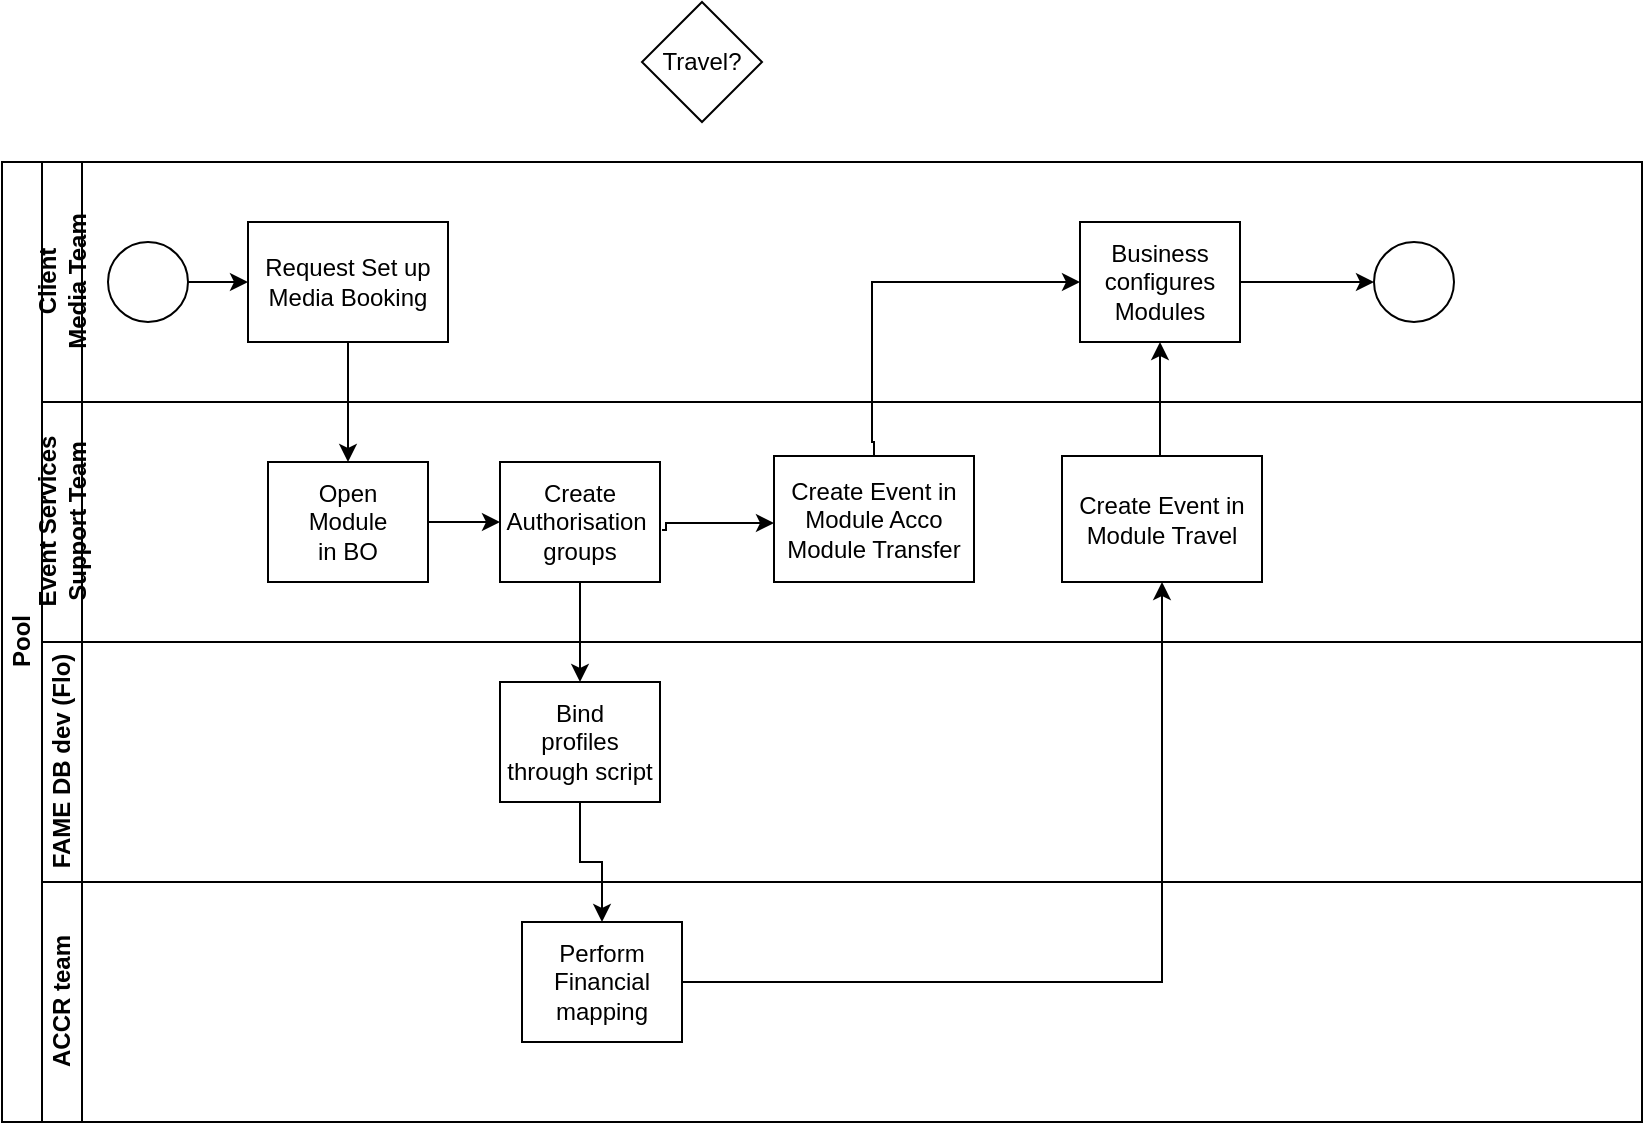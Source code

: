<mxfile version="23.0.2" type="github">
  <diagram id="prtHgNgQTEPvFCAcTncT" name="Page-1">
    <mxGraphModel dx="770" dy="536" grid="1" gridSize="10" guides="1" tooltips="1" connect="1" arrows="1" fold="1" page="1" pageScale="1" pageWidth="1169" pageHeight="827" math="0" shadow="0">
      <root>
        <mxCell id="0" />
        <mxCell id="1" parent="0" />
        <mxCell id="dNxyNK7c78bLwvsdeMH5-19" value="Pool" style="swimlane;html=1;childLayout=stackLayout;resizeParent=1;resizeParentMax=0;horizontal=0;startSize=20;horizontalStack=0;" parent="1" vertex="1">
          <mxGeometry x="120" y="120" width="820" height="480" as="geometry" />
        </mxCell>
        <mxCell id="dNxyNK7c78bLwvsdeMH5-27" value="" style="edgeStyle=orthogonalEdgeStyle;rounded=0;orthogonalLoop=1;jettySize=auto;html=1;endArrow=classic;endFill=1;startArrow=none;startFill=0;" parent="dNxyNK7c78bLwvsdeMH5-19" source="dNxyNK7c78bLwvsdeMH5-24" target="dNxyNK7c78bLwvsdeMH5-26" edge="1">
          <mxGeometry relative="1" as="geometry" />
        </mxCell>
        <mxCell id="dNxyNK7c78bLwvsdeMH5-20" value="Client&lt;br&gt;Media Team" style="swimlane;html=1;startSize=20;horizontal=0;" parent="dNxyNK7c78bLwvsdeMH5-19" vertex="1">
          <mxGeometry x="20" width="800" height="120" as="geometry" />
        </mxCell>
        <mxCell id="dNxyNK7c78bLwvsdeMH5-25" value="" style="edgeStyle=orthogonalEdgeStyle;rounded=0;orthogonalLoop=1;jettySize=auto;html=1;" parent="dNxyNK7c78bLwvsdeMH5-20" source="dNxyNK7c78bLwvsdeMH5-23" target="dNxyNK7c78bLwvsdeMH5-24" edge="1">
          <mxGeometry relative="1" as="geometry" />
        </mxCell>
        <mxCell id="dNxyNK7c78bLwvsdeMH5-23" value="" style="ellipse;whiteSpace=wrap;html=1;" parent="dNxyNK7c78bLwvsdeMH5-20" vertex="1">
          <mxGeometry x="33" y="40" width="40" height="40" as="geometry" />
        </mxCell>
        <mxCell id="dNxyNK7c78bLwvsdeMH5-24" value="Request Set up&lt;br&gt;Media Booking" style="rounded=0;whiteSpace=wrap;html=1;fontFamily=Helvetica;fontSize=12;fontColor=#000000;align=center;" parent="dNxyNK7c78bLwvsdeMH5-20" vertex="1">
          <mxGeometry x="103" y="30" width="100" height="60" as="geometry" />
        </mxCell>
        <mxCell id="dNxyNK7c78bLwvsdeMH5-33" value="" style="edgeStyle=orthogonalEdgeStyle;rounded=0;orthogonalLoop=1;jettySize=auto;html=1;endArrow=classic;endFill=1;" parent="dNxyNK7c78bLwvsdeMH5-20" source="dNxyNK7c78bLwvsdeMH5-30" target="dNxyNK7c78bLwvsdeMH5-32" edge="1">
          <mxGeometry relative="1" as="geometry" />
        </mxCell>
        <mxCell id="dNxyNK7c78bLwvsdeMH5-30" value="Business&lt;br&gt;configures&lt;br&gt;Modules" style="rounded=0;whiteSpace=wrap;html=1;fontFamily=Helvetica;fontSize=12;fontColor=#000000;align=center;" parent="dNxyNK7c78bLwvsdeMH5-20" vertex="1">
          <mxGeometry x="519" y="30" width="80" height="60" as="geometry" />
        </mxCell>
        <mxCell id="dNxyNK7c78bLwvsdeMH5-32" value="" style="ellipse;whiteSpace=wrap;html=1;" parent="dNxyNK7c78bLwvsdeMH5-20" vertex="1">
          <mxGeometry x="666" y="40" width="40" height="40" as="geometry" />
        </mxCell>
        <mxCell id="dNxyNK7c78bLwvsdeMH5-21" value="Event Services &lt;br&gt;Support Team" style="swimlane;html=1;startSize=20;horizontal=0;" parent="dNxyNK7c78bLwvsdeMH5-19" vertex="1">
          <mxGeometry x="20" y="120" width="800" height="120" as="geometry" />
        </mxCell>
        <mxCell id="dNxyNK7c78bLwvsdeMH5-29" value="" style="edgeStyle=orthogonalEdgeStyle;rounded=0;orthogonalLoop=1;jettySize=auto;html=1;endArrow=classic;endFill=1;entryX=0;entryY=0.5;entryDx=0;entryDy=0;" parent="dNxyNK7c78bLwvsdeMH5-21" source="dNxyNK7c78bLwvsdeMH5-26" target="orzJr2JAbaMpw1yVr_6s-2" edge="1">
          <mxGeometry relative="1" as="geometry">
            <mxPoint x="240" y="60" as="targetPoint" />
          </mxGeometry>
        </mxCell>
        <mxCell id="dNxyNK7c78bLwvsdeMH5-26" value="Open &lt;br&gt;Module &lt;br&gt;in BO" style="rounded=0;whiteSpace=wrap;html=1;fontFamily=Helvetica;fontSize=12;fontColor=#000000;align=center;" parent="dNxyNK7c78bLwvsdeMH5-21" vertex="1">
          <mxGeometry x="113" y="30" width="80" height="60" as="geometry" />
        </mxCell>
        <mxCell id="pjozMHKdjuDKzzugaOkP-6" value="Create Event in&lt;br&gt;Module Acco&lt;br&gt;Module Transfer" style="rounded=0;whiteSpace=wrap;html=1;fontFamily=Helvetica;fontSize=12;fontColor=#000000;align=center;" parent="dNxyNK7c78bLwvsdeMH5-21" vertex="1">
          <mxGeometry x="366" y="27" width="100" height="63" as="geometry" />
        </mxCell>
        <mxCell id="pjozMHKdjuDKzzugaOkP-9" value="Create Event in&lt;br&gt;Module Travel" style="rounded=0;whiteSpace=wrap;html=1;fontFamily=Helvetica;fontSize=12;fontColor=#000000;align=center;" parent="dNxyNK7c78bLwvsdeMH5-21" vertex="1">
          <mxGeometry x="510" y="27" width="100" height="63" as="geometry" />
        </mxCell>
        <mxCell id="orzJr2JAbaMpw1yVr_6s-2" value="Create&lt;br&gt;Authorisation&amp;nbsp;&lt;br&gt;groups" style="rounded=0;whiteSpace=wrap;html=1;fontFamily=Helvetica;fontSize=12;fontColor=#000000;align=center;" vertex="1" parent="dNxyNK7c78bLwvsdeMH5-21">
          <mxGeometry x="229" y="30" width="80" height="60" as="geometry" />
        </mxCell>
        <mxCell id="dNxyNK7c78bLwvsdeMH5-22" value="FAME DB dev (Flo)" style="swimlane;html=1;startSize=20;horizontal=0;" parent="dNxyNK7c78bLwvsdeMH5-19" vertex="1">
          <mxGeometry x="20" y="240" width="800" height="120" as="geometry" />
        </mxCell>
        <mxCell id="dNxyNK7c78bLwvsdeMH5-34" value="Bind &lt;br&gt;profiles through script" style="rounded=0;whiteSpace=wrap;html=1;fontFamily=Helvetica;fontSize=12;fontColor=#000000;align=center;" parent="dNxyNK7c78bLwvsdeMH5-22" vertex="1">
          <mxGeometry x="229" y="20" width="80" height="60" as="geometry" />
        </mxCell>
        <mxCell id="pjozMHKdjuDKzzugaOkP-1" value="ACCR team" style="swimlane;html=1;startSize=20;horizontal=0;" parent="dNxyNK7c78bLwvsdeMH5-19" vertex="1">
          <mxGeometry x="20" y="360" width="800" height="120" as="geometry" />
        </mxCell>
        <mxCell id="pjozMHKdjuDKzzugaOkP-3" value="Perform&lt;br&gt;Financial&lt;br&gt;mapping" style="rounded=0;whiteSpace=wrap;html=1;fontFamily=Helvetica;fontSize=12;fontColor=#000000;align=center;" parent="pjozMHKdjuDKzzugaOkP-1" vertex="1">
          <mxGeometry x="240" y="20" width="80" height="60" as="geometry" />
        </mxCell>
        <mxCell id="pjozMHKdjuDKzzugaOkP-5" value="" style="edgeStyle=orthogonalEdgeStyle;rounded=0;orthogonalLoop=1;jettySize=auto;html=1;" parent="dNxyNK7c78bLwvsdeMH5-19" source="dNxyNK7c78bLwvsdeMH5-34" target="pjozMHKdjuDKzzugaOkP-3" edge="1">
          <mxGeometry relative="1" as="geometry" />
        </mxCell>
        <mxCell id="pjozMHKdjuDKzzugaOkP-2" value="" style="edgeStyle=orthogonalEdgeStyle;rounded=0;orthogonalLoop=1;jettySize=auto;html=1;endArrow=classic;endFill=1;entryX=0.5;entryY=1;entryDx=0;entryDy=0;" parent="dNxyNK7c78bLwvsdeMH5-19" source="pjozMHKdjuDKzzugaOkP-3" target="pjozMHKdjuDKzzugaOkP-9" edge="1">
          <mxGeometry relative="1" as="geometry">
            <mxPoint x="380" y="410" as="targetPoint" />
          </mxGeometry>
        </mxCell>
        <mxCell id="pjozMHKdjuDKzzugaOkP-12" value="" style="edgeStyle=orthogonalEdgeStyle;rounded=0;orthogonalLoop=1;jettySize=auto;html=1;endArrow=classic;endFill=1;exitX=0.5;exitY=0;exitDx=0;exitDy=0;entryX=0.5;entryY=1;entryDx=0;entryDy=0;" parent="dNxyNK7c78bLwvsdeMH5-19" source="pjozMHKdjuDKzzugaOkP-9" target="dNxyNK7c78bLwvsdeMH5-30" edge="1">
          <mxGeometry relative="1" as="geometry">
            <mxPoint x="554" y="133" as="sourcePoint" />
            <mxPoint x="604" y="133" as="targetPoint" />
            <Array as="points">
              <mxPoint x="579" y="147" />
            </Array>
          </mxGeometry>
        </mxCell>
        <mxCell id="orzJr2JAbaMpw1yVr_6s-1" value="" style="edgeStyle=orthogonalEdgeStyle;rounded=0;orthogonalLoop=1;jettySize=auto;html=1;exitX=0.5;exitY=1;exitDx=0;exitDy=0;" edge="1" parent="dNxyNK7c78bLwvsdeMH5-19" source="orzJr2JAbaMpw1yVr_6s-2" target="dNxyNK7c78bLwvsdeMH5-34">
          <mxGeometry relative="1" as="geometry">
            <mxPoint x="300" y="210" as="sourcePoint" />
          </mxGeometry>
        </mxCell>
        <mxCell id="pjozMHKdjuDKzzugaOkP-7" value="" style="edgeStyle=orthogonalEdgeStyle;rounded=0;orthogonalLoop=1;jettySize=auto;html=1;endArrow=classic;endFill=1;entryX=0;entryY=0.5;entryDx=0;entryDy=0;" parent="1" edge="1">
          <mxGeometry relative="1" as="geometry">
            <mxPoint x="450" y="304" as="sourcePoint" />
            <mxPoint x="506" y="300.5" as="targetPoint" />
            <Array as="points">
              <mxPoint x="452" y="304" />
              <mxPoint x="452" y="301" />
            </Array>
          </mxGeometry>
        </mxCell>
        <mxCell id="pjozMHKdjuDKzzugaOkP-13" value="" style="edgeStyle=orthogonalEdgeStyle;rounded=0;orthogonalLoop=1;jettySize=auto;html=1;endArrow=classic;endFill=1;exitX=0.5;exitY=0;exitDx=0;exitDy=0;" parent="1" source="pjozMHKdjuDKzzugaOkP-6" edge="1">
          <mxGeometry relative="1" as="geometry">
            <mxPoint x="556" y="260" as="sourcePoint" />
            <mxPoint x="659" y="180" as="targetPoint" />
            <Array as="points">
              <mxPoint x="556" y="260" />
              <mxPoint x="555" y="260" />
              <mxPoint x="555" y="180" />
              <mxPoint x="659" y="180" />
            </Array>
          </mxGeometry>
        </mxCell>
        <mxCell id="dNxyNK7c78bLwvsdeMH5-28" value="Travel?" style="rhombus;whiteSpace=wrap;html=1;fontFamily=Helvetica;fontSize=12;fontColor=#000000;align=center;" parent="1" vertex="1">
          <mxGeometry x="440" y="40" width="60" height="60" as="geometry" />
        </mxCell>
      </root>
    </mxGraphModel>
  </diagram>
</mxfile>
